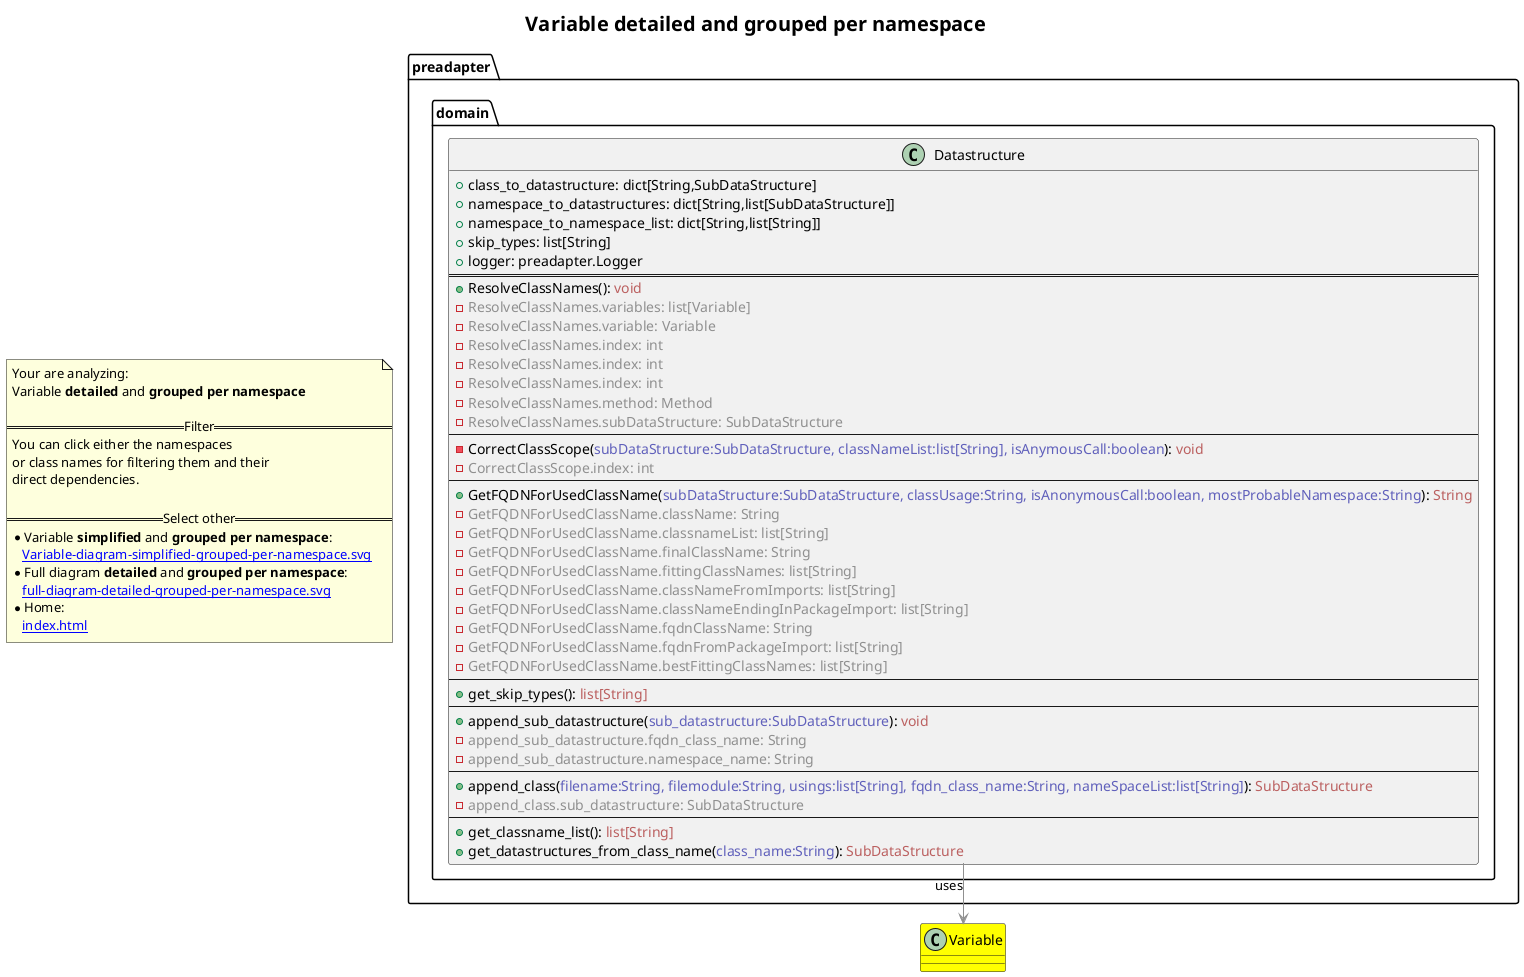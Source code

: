 @startuml
skinparam linetype ortho
title <size:20>Variable **detailed** and **grouped per namespace**</size>
note "Your are analyzing:\nVariable **detailed** and **grouped per namespace**\n\n==Filter==\nYou can click either the namespaces \nor class names for filtering them and their\ndirect dependencies.\n\n==Select other==\n* Variable **simplified** and **grouped per namespace**:\n   [[Variable-diagram-simplified-grouped-per-namespace.svg]]\n* Full diagram **detailed** and **grouped per namespace**:\n   [[full-diagram-detailed-grouped-per-namespace.svg]]\n* Home:\n   [[index.html]]" as FloatingNote
class Variable [[Variable-diagram-detailed-grouped-per-namespace.svg]] #yellow {
}
' Closing all previous_sub_namespace_list namespace None because file analysis is finished.
namespace preadapter [[preadapter-diagram-detailed-grouped-per-namespace.svg]] {
namespace preadapter.domain [[preadapter.domain-diagram-detailed-grouped-per-namespace.svg]] {
  class preadapter.domain.Datastructure [[preadapter.domain.Datastructure-diagram-detailed-grouped-per-namespace.svg]]  {
    + class_to_datastructure: dict[String,SubDataStructure]
    + namespace_to_datastructures: dict[String,list[SubDataStructure]]
    + namespace_to_namespace_list: dict[String,list[String]]
    + skip_types: list[String]
    + logger: preadapter.Logger
==
    + ResolveClassNames(<font color="6060BB"></font>): <font color="BB6060">void</font>
    - <font color="909090">ResolveClassNames.variables: list[Variable]</font>
    - <font color="909090">ResolveClassNames.variable: Variable</font>
    - <font color="909090">ResolveClassNames.index: int</font>
    - <font color="909090">ResolveClassNames.index: int</font>
    - <font color="909090">ResolveClassNames.index: int</font>
    - <font color="909090">ResolveClassNames.method: Method</font>
    - <font color="909090">ResolveClassNames.subDataStructure: SubDataStructure</font>
--
    - CorrectClassScope(<font color="6060BB">subDataStructure:SubDataStructure, classNameList:list[String], isAnymousCall:boolean</font>): <font color="BB6060">void</font>
    - <font color="909090">CorrectClassScope.index: int</font>
--
    + GetFQDNForUsedClassName(<font color="6060BB">subDataStructure:SubDataStructure, classUsage:String, isAnonymousCall:boolean, mostProbableNamespace:String</font>): <font color="BB6060">String</font>
    - <font color="909090">GetFQDNForUsedClassName.className: String</font>
    - <font color="909090">GetFQDNForUsedClassName.classnameList: list[String]</font>
    - <font color="909090">GetFQDNForUsedClassName.finalClassName: String</font>
    - <font color="909090">GetFQDNForUsedClassName.fittingClassNames: list[String]</font>
    - <font color="909090">GetFQDNForUsedClassName.classNameFromImports: list[String]</font>
    - <font color="909090">GetFQDNForUsedClassName.classNameEndingInPackageImport: list[String]</font>
    - <font color="909090">GetFQDNForUsedClassName.fqdnClassName: String</font>
    - <font color="909090">GetFQDNForUsedClassName.fqdnFromPackageImport: list[String]</font>
    - <font color="909090">GetFQDNForUsedClassName.bestFittingClassNames: list[String]</font>
--
    + get_skip_types(<font color="6060BB"></font>): <font color="BB6060">list[String]</font>
--
    + append_sub_datastructure(<font color="6060BB">sub_datastructure:SubDataStructure</font>): <font color="BB6060">void</font>
    - <font color="909090">append_sub_datastructure.fqdn_class_name: String</font>
    - <font color="909090">append_sub_datastructure.namespace_name: String</font>
--
    + append_class(<font color="6060BB">filename:String, filemodule:String, usings:list[String], fqdn_class_name:String, nameSpaceList:list[String]</font>): <font color="BB6060">SubDataStructure</font>
    - <font color="909090">append_class.sub_datastructure: SubDataStructure</font>
--
    + get_classname_list(<font color="6060BB"></font>): <font color="BB6060">list[String]</font>
    + get_datastructures_from_class_name(<font color="6060BB">class_name:String</font>): <font color="BB6060">SubDataStructure</font>
  }
'Compared namespace preadapter.domain [[preadapter.domain-diagram-detailed-grouped-per-namespace.svg]] { with last element of   }
' Closing all previous_sub_namespace_list namespace None because file analysis is finished.
' Closing namespace domain
}
' Closing namespace preadapter
}
 ' *************************************** 
 ' *************************************** 
 ' *************************************** 
' Class relations extracted from namespace:
' 
' Class relations extracted from namespace:
' preadapter.domain
preadapter.domain.Datastructure -[#909090]-> Variable  : uses 
@enduml